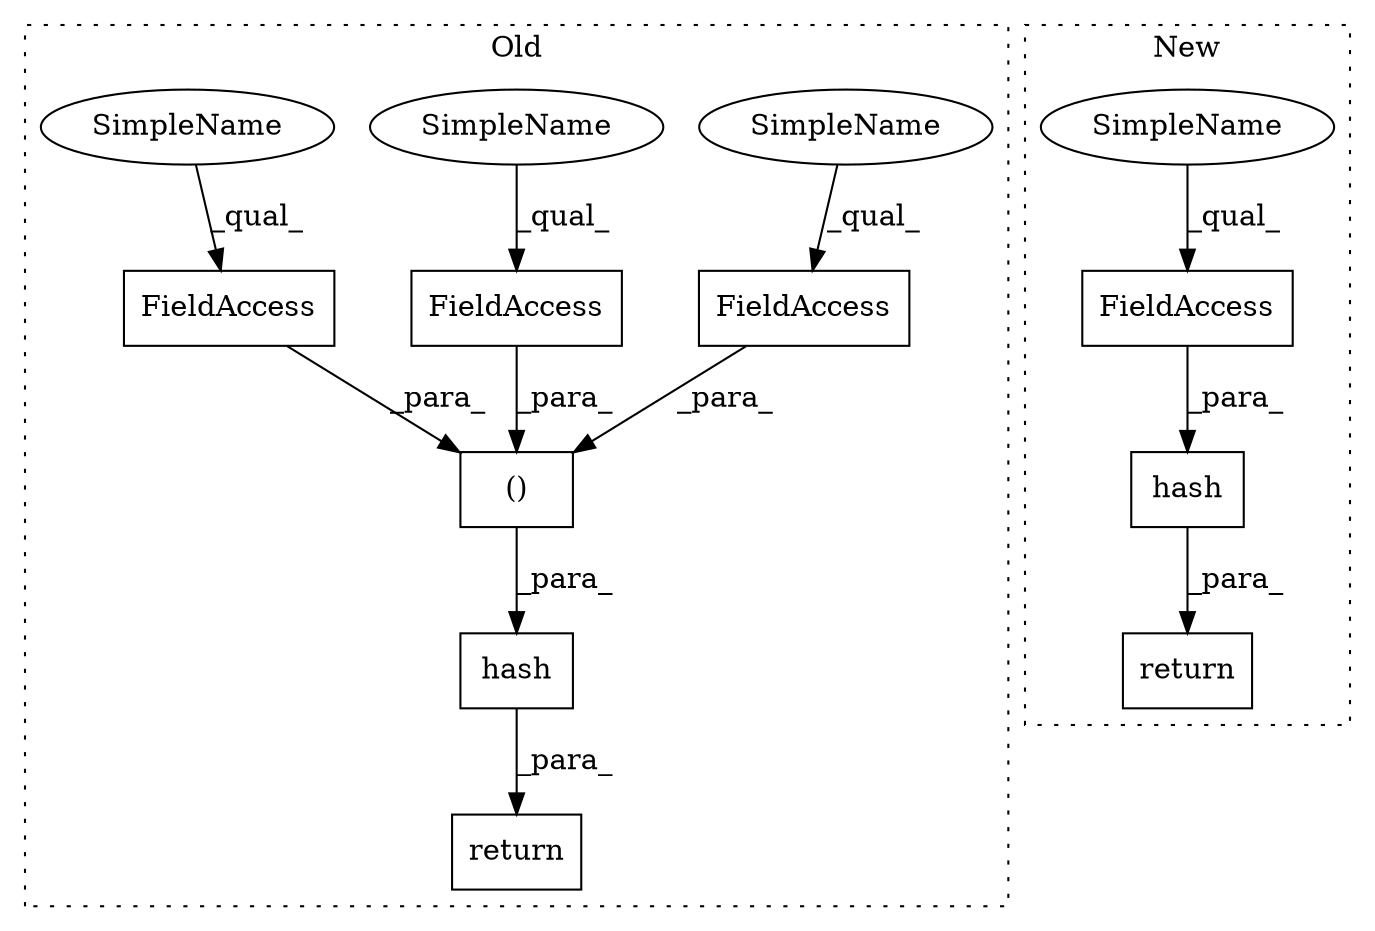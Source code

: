 digraph G {
subgraph cluster0 {
1 [label="()" a="106" s="1925" l="79" shape="box"];
3 [label="FieldAccess" a="22" s="1968" l="8" shape="box"];
4 [label="FieldAccess" a="22" s="1925" l="8" shape="box"];
5 [label="FieldAccess" a="22" s="1989" l="15" shape="box"];
6 [label="return" a="41" s="1908" l="7" shape="box"];
8 [label="hash" a="32" s="1915,2004" l="10,2" shape="box"];
10 [label="SimpleName" a="42" s="1989" l="4" shape="ellipse"];
11 [label="SimpleName" a="42" s="1968" l="4" shape="ellipse"];
12 [label="SimpleName" a="42" s="1925" l="4" shape="ellipse"];
label = "Old";
style="dotted";
}
subgraph cluster1 {
2 [label="hash" a="32" s="2077,2090" l="5,1" shape="box"];
7 [label="return" a="41" s="2070" l="7" shape="box"];
9 [label="FieldAccess" a="22" s="2082" l="8" shape="box"];
13 [label="SimpleName" a="42" s="2082" l="4" shape="ellipse"];
label = "New";
style="dotted";
}
1 -> 8 [label="_para_"];
2 -> 7 [label="_para_"];
3 -> 1 [label="_para_"];
4 -> 1 [label="_para_"];
5 -> 1 [label="_para_"];
8 -> 6 [label="_para_"];
9 -> 2 [label="_para_"];
10 -> 5 [label="_qual_"];
11 -> 3 [label="_qual_"];
12 -> 4 [label="_qual_"];
13 -> 9 [label="_qual_"];
}